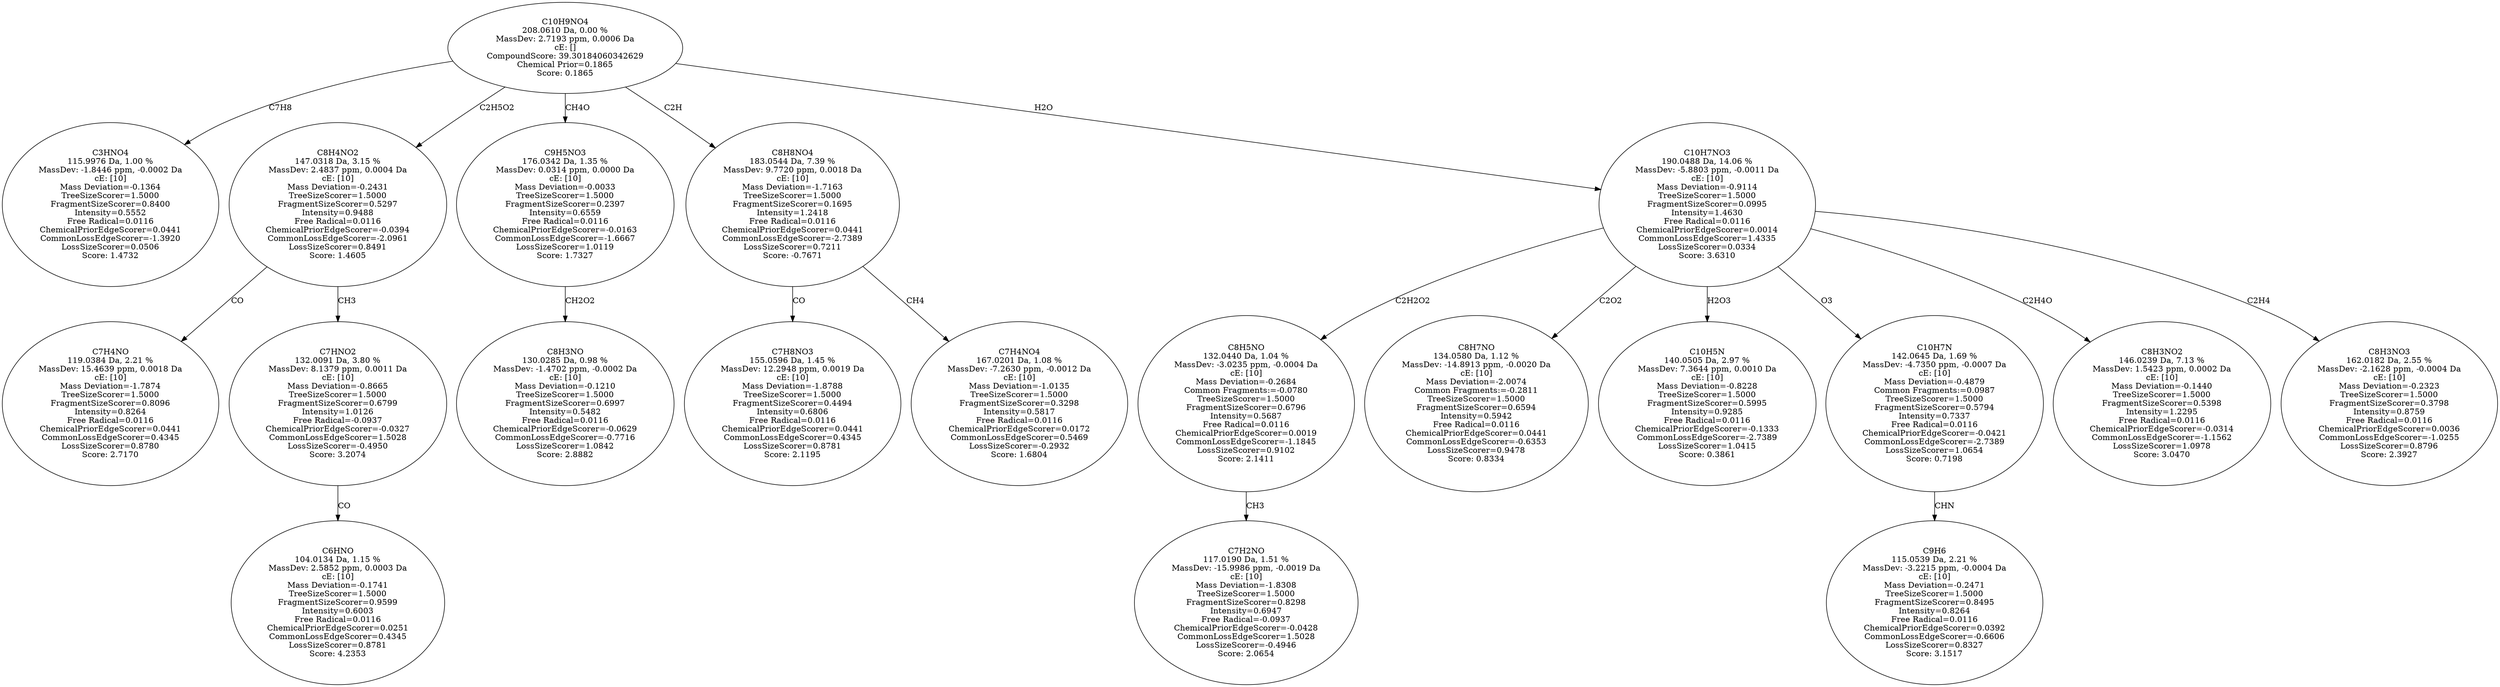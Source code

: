 strict digraph {
v1 [label="C3HNO4\n115.9976 Da, 1.00 %\nMassDev: -1.8446 ppm, -0.0002 Da\ncE: [10]\nMass Deviation=-0.1364\nTreeSizeScorer=1.5000\nFragmentSizeScorer=0.8400\nIntensity=0.5552\nFree Radical=0.0116\nChemicalPriorEdgeScorer=0.0441\nCommonLossEdgeScorer=-1.3920\nLossSizeScorer=0.0506\nScore: 1.4732"];
v2 [label="C7H4NO\n119.0384 Da, 2.21 %\nMassDev: 15.4639 ppm, 0.0018 Da\ncE: [10]\nMass Deviation=-1.7874\nTreeSizeScorer=1.5000\nFragmentSizeScorer=0.8096\nIntensity=0.8264\nFree Radical=0.0116\nChemicalPriorEdgeScorer=0.0441\nCommonLossEdgeScorer=0.4345\nLossSizeScorer=0.8780\nScore: 2.7170"];
v3 [label="C6HNO\n104.0134 Da, 1.15 %\nMassDev: 2.5852 ppm, 0.0003 Da\ncE: [10]\nMass Deviation=-0.1741\nTreeSizeScorer=1.5000\nFragmentSizeScorer=0.9599\nIntensity=0.6003\nFree Radical=0.0116\nChemicalPriorEdgeScorer=0.0251\nCommonLossEdgeScorer=0.4345\nLossSizeScorer=0.8781\nScore: 4.2353"];
v4 [label="C7HNO2\n132.0091 Da, 3.80 %\nMassDev: 8.1379 ppm, 0.0011 Da\ncE: [10]\nMass Deviation=-0.8665\nTreeSizeScorer=1.5000\nFragmentSizeScorer=0.6799\nIntensity=1.0126\nFree Radical=-0.0937\nChemicalPriorEdgeScorer=-0.0327\nCommonLossEdgeScorer=1.5028\nLossSizeScorer=-0.4950\nScore: 3.2074"];
v5 [label="C8H4NO2\n147.0318 Da, 3.15 %\nMassDev: 2.4837 ppm, 0.0004 Da\ncE: [10]\nMass Deviation=-0.2431\nTreeSizeScorer=1.5000\nFragmentSizeScorer=0.5297\nIntensity=0.9488\nFree Radical=0.0116\nChemicalPriorEdgeScorer=-0.0394\nCommonLossEdgeScorer=-2.0961\nLossSizeScorer=0.8491\nScore: 1.4605"];
v6 [label="C8H3NO\n130.0285 Da, 0.98 %\nMassDev: -1.4702 ppm, -0.0002 Da\ncE: [10]\nMass Deviation=-0.1210\nTreeSizeScorer=1.5000\nFragmentSizeScorer=0.6997\nIntensity=0.5482\nFree Radical=0.0116\nChemicalPriorEdgeScorer=-0.0629\nCommonLossEdgeScorer=-0.7716\nLossSizeScorer=1.0842\nScore: 2.8882"];
v7 [label="C9H5NO3\n176.0342 Da, 1.35 %\nMassDev: 0.0314 ppm, 0.0000 Da\ncE: [10]\nMass Deviation=-0.0033\nTreeSizeScorer=1.5000\nFragmentSizeScorer=0.2397\nIntensity=0.6559\nFree Radical=0.0116\nChemicalPriorEdgeScorer=-0.0163\nCommonLossEdgeScorer=-1.6667\nLossSizeScorer=1.0119\nScore: 1.7327"];
v8 [label="C7H8NO3\n155.0596 Da, 1.45 %\nMassDev: 12.2948 ppm, 0.0019 Da\ncE: [10]\nMass Deviation=-1.8788\nTreeSizeScorer=1.5000\nFragmentSizeScorer=0.4494\nIntensity=0.6806\nFree Radical=0.0116\nChemicalPriorEdgeScorer=0.0441\nCommonLossEdgeScorer=0.4345\nLossSizeScorer=0.8781\nScore: 2.1195"];
v9 [label="C7H4NO4\n167.0201 Da, 1.08 %\nMassDev: -7.2630 ppm, -0.0012 Da\ncE: [10]\nMass Deviation=-1.0135\nTreeSizeScorer=1.5000\nFragmentSizeScorer=0.3298\nIntensity=0.5817\nFree Radical=0.0116\nChemicalPriorEdgeScorer=0.0172\nCommonLossEdgeScorer=0.5469\nLossSizeScorer=-0.2932\nScore: 1.6804"];
v10 [label="C8H8NO4\n183.0544 Da, 7.39 %\nMassDev: 9.7720 ppm, 0.0018 Da\ncE: [10]\nMass Deviation=-1.7163\nTreeSizeScorer=1.5000\nFragmentSizeScorer=0.1695\nIntensity=1.2418\nFree Radical=0.0116\nChemicalPriorEdgeScorer=0.0441\nCommonLossEdgeScorer=-2.7389\nLossSizeScorer=0.7211\nScore: -0.7671"];
v11 [label="C7H2NO\n117.0190 Da, 1.51 %\nMassDev: -15.9986 ppm, -0.0019 Da\ncE: [10]\nMass Deviation=-1.8308\nTreeSizeScorer=1.5000\nFragmentSizeScorer=0.8298\nIntensity=0.6947\nFree Radical=-0.0937\nChemicalPriorEdgeScorer=-0.0428\nCommonLossEdgeScorer=1.5028\nLossSizeScorer=-0.4946\nScore: 2.0654"];
v12 [label="C8H5NO\n132.0440 Da, 1.04 %\nMassDev: -3.0235 ppm, -0.0004 Da\ncE: [10]\nMass Deviation=-0.2684\nCommon Fragments:=-0.0780\nTreeSizeScorer=1.5000\nFragmentSizeScorer=0.6796\nIntensity=0.5687\nFree Radical=0.0116\nChemicalPriorEdgeScorer=0.0019\nCommonLossEdgeScorer=-1.1845\nLossSizeScorer=0.9102\nScore: 2.1411"];
v13 [label="C8H7NO\n134.0580 Da, 1.12 %\nMassDev: -14.8913 ppm, -0.0020 Da\ncE: [10]\nMass Deviation=-2.0074\nCommon Fragments:=-0.2811\nTreeSizeScorer=1.5000\nFragmentSizeScorer=0.6594\nIntensity=0.5942\nFree Radical=0.0116\nChemicalPriorEdgeScorer=0.0441\nCommonLossEdgeScorer=-0.6353\nLossSizeScorer=0.9478\nScore: 0.8334"];
v14 [label="C10H5N\n140.0505 Da, 2.97 %\nMassDev: 7.3644 ppm, 0.0010 Da\ncE: [10]\nMass Deviation=-0.8228\nTreeSizeScorer=1.5000\nFragmentSizeScorer=0.5995\nIntensity=0.9285\nFree Radical=0.0116\nChemicalPriorEdgeScorer=-0.1333\nCommonLossEdgeScorer=-2.7389\nLossSizeScorer=1.0415\nScore: 0.3861"];
v15 [label="C9H6\n115.0539 Da, 2.21 %\nMassDev: -3.2215 ppm, -0.0004 Da\ncE: [10]\nMass Deviation=-0.2471\nTreeSizeScorer=1.5000\nFragmentSizeScorer=0.8495\nIntensity=0.8264\nFree Radical=0.0116\nChemicalPriorEdgeScorer=0.0392\nCommonLossEdgeScorer=-0.6606\nLossSizeScorer=0.8327\nScore: 3.1517"];
v16 [label="C10H7N\n142.0645 Da, 1.69 %\nMassDev: -4.7350 ppm, -0.0007 Da\ncE: [10]\nMass Deviation=-0.4879\nCommon Fragments:=0.0987\nTreeSizeScorer=1.5000\nFragmentSizeScorer=0.5794\nIntensity=0.7337\nFree Radical=0.0116\nChemicalPriorEdgeScorer=-0.0421\nCommonLossEdgeScorer=-2.7389\nLossSizeScorer=1.0654\nScore: 0.7198"];
v17 [label="C8H3NO2\n146.0239 Da, 7.13 %\nMassDev: 1.5423 ppm, 0.0002 Da\ncE: [10]\nMass Deviation=-0.1440\nTreeSizeScorer=1.5000\nFragmentSizeScorer=0.5398\nIntensity=1.2295\nFree Radical=0.0116\nChemicalPriorEdgeScorer=-0.0314\nCommonLossEdgeScorer=-1.1562\nLossSizeScorer=1.0978\nScore: 3.0470"];
v18 [label="C8H3NO3\n162.0182 Da, 2.55 %\nMassDev: -2.1628 ppm, -0.0004 Da\ncE: [10]\nMass Deviation=-0.2323\nTreeSizeScorer=1.5000\nFragmentSizeScorer=0.3798\nIntensity=0.8759\nFree Radical=0.0116\nChemicalPriorEdgeScorer=0.0036\nCommonLossEdgeScorer=-1.0255\nLossSizeScorer=0.8796\nScore: 2.3927"];
v19 [label="C10H7NO3\n190.0488 Da, 14.06 %\nMassDev: -5.8803 ppm, -0.0011 Da\ncE: [10]\nMass Deviation=-0.9114\nTreeSizeScorer=1.5000\nFragmentSizeScorer=0.0995\nIntensity=1.4630\nFree Radical=0.0116\nChemicalPriorEdgeScorer=0.0014\nCommonLossEdgeScorer=1.4335\nLossSizeScorer=0.0334\nScore: 3.6310"];
v20 [label="C10H9NO4\n208.0610 Da, 0.00 %\nMassDev: 2.7193 ppm, 0.0006 Da\ncE: []\nCompoundScore: 39.30184060342629\nChemical Prior=0.1865\nScore: 0.1865"];
v20 -> v1 [label="C7H8"];
v5 -> v2 [label="CO"];
v4 -> v3 [label="CO"];
v5 -> v4 [label="CH3"];
v20 -> v5 [label="C2H5O2"];
v7 -> v6 [label="CH2O2"];
v20 -> v7 [label="CH4O"];
v10 -> v8 [label="CO"];
v10 -> v9 [label="CH4"];
v20 -> v10 [label="C2H"];
v12 -> v11 [label="CH3"];
v19 -> v12 [label="C2H2O2"];
v19 -> v13 [label="C2O2"];
v19 -> v14 [label="H2O3"];
v16 -> v15 [label="CHN"];
v19 -> v16 [label="O3"];
v19 -> v17 [label="C2H4O"];
v19 -> v18 [label="C2H4"];
v20 -> v19 [label="H2O"];
}